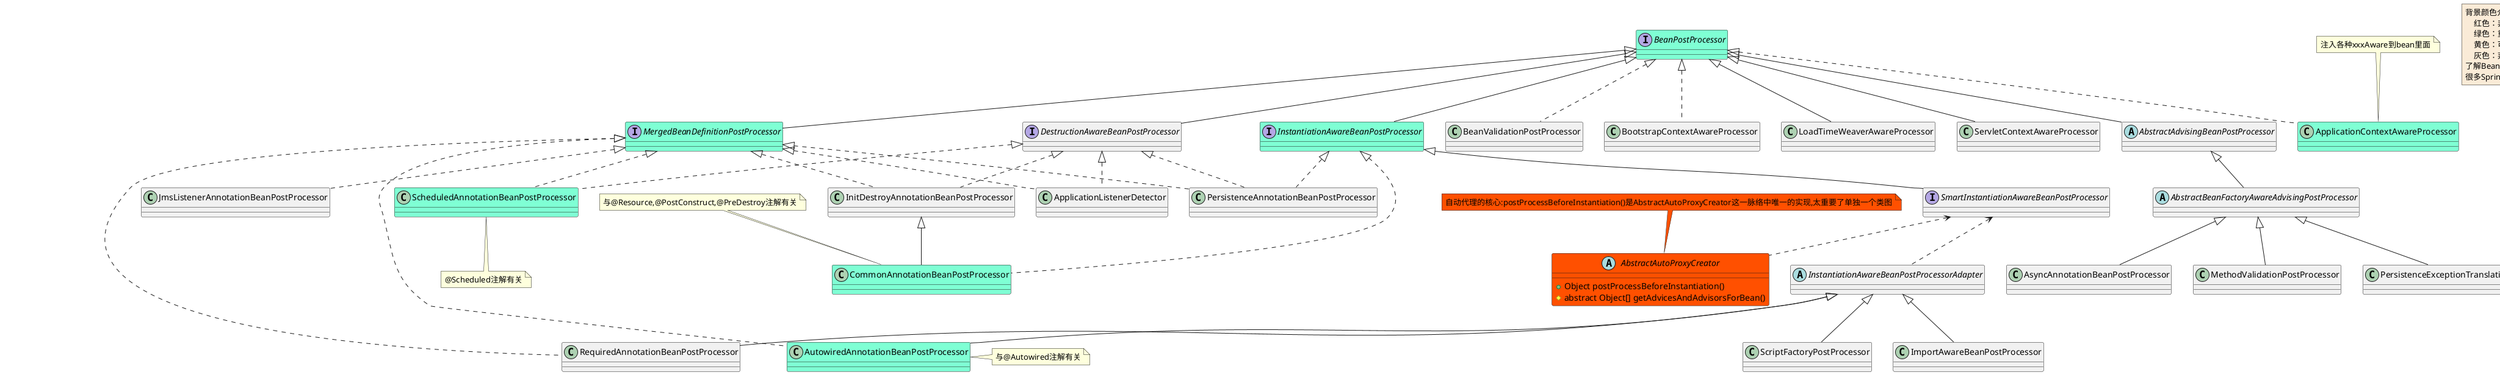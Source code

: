 @startuml

note  as N1 #FAEBD7
    背景颜色介绍：
        红色：非常重要
        绿色：重点关注
        黄色：可一般关注
        灰色：弃用
    了解BeanPostProcessor对Bean的影响，对于深入理解Spring核心功能的工作原理将会有很大的帮助。
    很多Spring扩展插件或Spring子项目都是使用这些后处理器完成激动人心的功能的。
end note

interface BeanPostProcessor  #7FFFD4
abstract class AbstractAdvisingBeanPostProcessor
abstract class AbstractAutoProxyCreator #FF5000
AbstractAutoProxyCreator : +Object postProcessBeforeInstantiation()
AbstractAutoProxyCreator : #abstract Object[] getAdvicesAndAdvisorsForBean()
note top #FF5000: 自动代理的核心:postProcessBeforeInstantiation()是AbstractAutoProxyCreator这一脉络中唯一的实现,太重要了单独一个类图
abstract class AbstractBeanFactoryAwareAdvisingPostProcessor
class ApplicationContextAwareProcessor #7FFFD4
note top : 注入各种xxxAware到bean里面
class ApplicationListenerDetector
class AsyncAnnotationBeanPostProcessor
class AutowiredAnnotationBeanPostProcessor #7FFFD4
note right : 与@Autowired注解有关
class BeanValidationPostProcessor
class BootstrapContextAwareProcessor
class CommonAnnotationBeanPostProcessor #7FFFD4
note top : 与@Resource,@PostConstruct,@PreDestroy注解有关
interface DestructionAwareBeanPostProcessor
class ImportAwareBeanPostProcessor
class InitDestroyAnnotationBeanPostProcessor
interface InstantiationAwareBeanPostProcessor  #7FFFD4
abstract class InstantiationAwareBeanPostProcessorAdapter
class JmsListenerAnnotationBeanPostProcessor
class LoadTimeWeaverAwareProcessor
interface MergedBeanDefinitionPostProcessor #7FFFD4
class MethodValidationPostProcessor
class PersistenceAnnotationBeanPostProcessor
class PersistenceExceptionTranslationPostProcessor
class RequiredAnnotationBeanPostProcessor
class ScheduledAnnotationBeanPostProcessor  #7FFFD4
note bottom : @Scheduled注解有关
class ScriptFactoryPostProcessor
class ServletContextAwareProcessor
interface SmartInstantiationAwareBeanPostProcessor



AbstractAdvisingBeanPostProcessor <|-- AbstractBeanFactoryAwareAdvisingPostProcessor

AbstractBeanFactoryAwareAdvisingPostProcessor <|-- AsyncAnnotationBeanPostProcessor
AbstractBeanFactoryAwareAdvisingPostProcessor <|-- MethodValidationPostProcessor
AbstractBeanFactoryAwareAdvisingPostProcessor <|-- PersistenceExceptionTranslationPostProcessor



BeanPostProcessor <|-- AbstractAdvisingBeanPostProcessor
BeanPostProcessor <|.. ApplicationContextAwareProcessor
BeanPostProcessor <|.. BeanValidationPostProcessor
BeanPostProcessor <|.. BootstrapContextAwareProcessor
BeanPostProcessor <|-- DestructionAwareBeanPostProcessor
BeanPostProcessor <|-- InstantiationAwareBeanPostProcessor
BeanPostProcessor <|-- LoadTimeWeaverAwareProcessor
BeanPostProcessor <|-- MergedBeanDefinitionPostProcessor
BeanPostProcessor <|-- ServletContextAwareProcessor



DestructionAwareBeanPostProcessor <|.. ApplicationListenerDetector
DestructionAwareBeanPostProcessor <|.. InitDestroyAnnotationBeanPostProcessor
DestructionAwareBeanPostProcessor <|.. PersistenceAnnotationBeanPostProcessor
DestructionAwareBeanPostProcessor <|.. ScheduledAnnotationBeanPostProcessor

InitDestroyAnnotationBeanPostProcessor <|-- CommonAnnotationBeanPostProcessor

InstantiationAwareBeanPostProcessor <|.. CommonAnnotationBeanPostProcessor
InstantiationAwareBeanPostProcessor <|.. PersistenceAnnotationBeanPostProcessor
InstantiationAwareBeanPostProcessor <|-- SmartInstantiationAwareBeanPostProcessor

InstantiationAwareBeanPostProcessorAdapter <|-- AutowiredAnnotationBeanPostProcessor
InstantiationAwareBeanPostProcessorAdapter <|-- ImportAwareBeanPostProcessor
InstantiationAwareBeanPostProcessorAdapter <|-- RequiredAnnotationBeanPostProcessor
InstantiationAwareBeanPostProcessorAdapter <|-- ScriptFactoryPostProcessor


MergedBeanDefinitionPostProcessor <|.. ApplicationListenerDetector
MergedBeanDefinitionPostProcessor <|.. AutowiredAnnotationBeanPostProcessor
MergedBeanDefinitionPostProcessor <|.. InitDestroyAnnotationBeanPostProcessor
MergedBeanDefinitionPostProcessor <|.. JmsListenerAnnotationBeanPostProcessor
MergedBeanDefinitionPostProcessor <|.. PersistenceAnnotationBeanPostProcessor
MergedBeanDefinitionPostProcessor <|.. RequiredAnnotationBeanPostProcessor
MergedBeanDefinitionPostProcessor <|.. ScheduledAnnotationBeanPostProcessor



SmartInstantiationAwareBeanPostProcessor <.. AbstractAutoProxyCreator
SmartInstantiationAwareBeanPostProcessor <.. InstantiationAwareBeanPostProcessorAdapter

@enduml